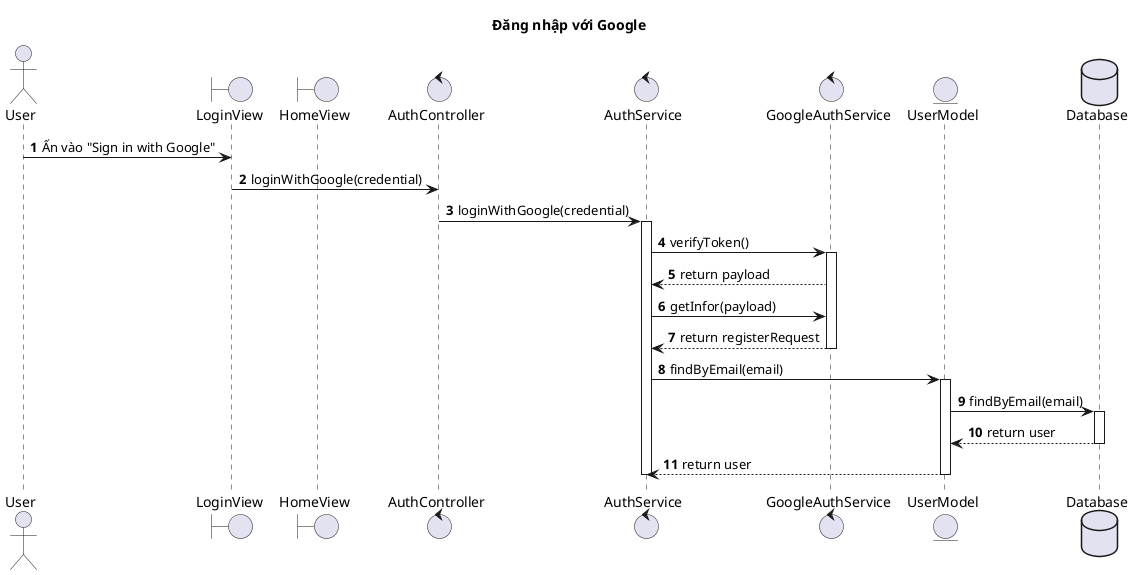 @startuml
'https://plantuml.com/sequence-diagram

title Đăng nhập với Google

autonumber

actor User
boundary LoginView
boundary HomeView
control AuthController
control AuthService
control GoogleAuthService
entity UserModel
database Database

User -> LoginView : Ấn vào "Sign in with Google"
    LoginView -> AuthController : loginWithGoogle(credential)
    AuthController -> AuthService: loginWithGoogle(credential)
    activate AuthService
    AuthService -> GoogleAuthService: verifyToken()
    activate GoogleAuthService
    GoogleAuthService --> AuthService: return payload
    AuthService -> GoogleAuthService: getInfor(payload)
    GoogleAuthService --> AuthService: return registerRequest
    deactivate GoogleAuthService
    AuthService -> UserModel : findByEmail(email)
    activate UserModel
    UserModel -> Database : findByEmail(email)
    activate Database
    Database --> UserModel : return user
    deactivate Database
    UserModel --> AuthService : return user
    deactivate UserModel
    deactivate AuthService
    deactivate AuthController
    deactivate LoginView
@enduml